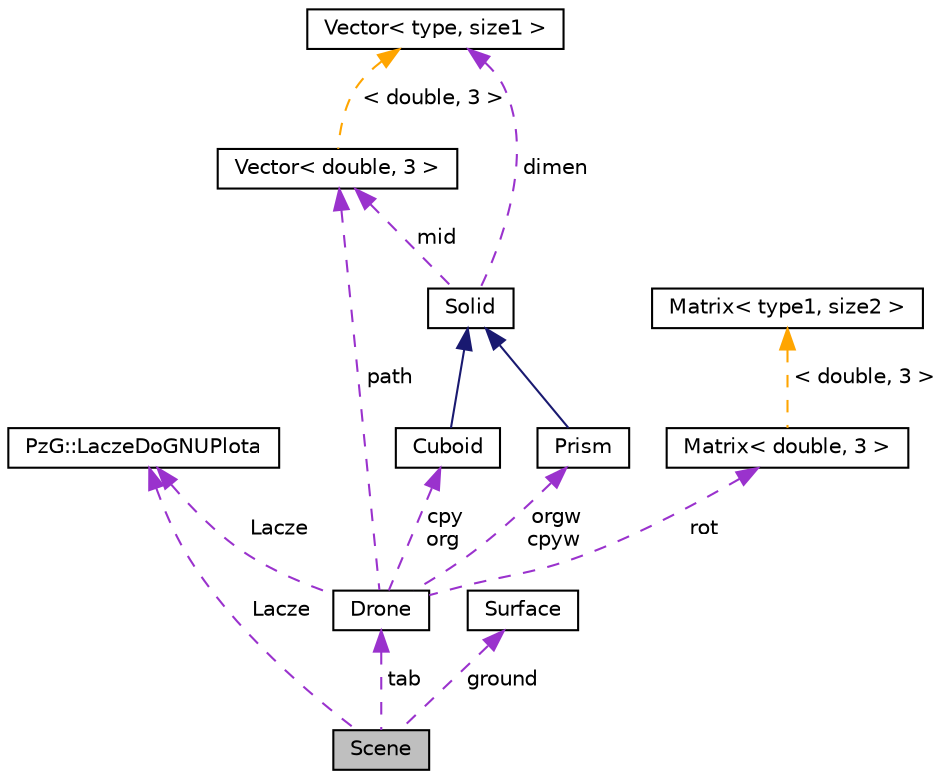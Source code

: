 digraph "Scene"
{
 // LATEX_PDF_SIZE
  edge [fontname="Helvetica",fontsize="10",labelfontname="Helvetica",labelfontsize="10"];
  node [fontname="Helvetica",fontsize="10",shape=record];
  Node1 [label="Scene",height=0.2,width=0.4,color="black", fillcolor="grey75", style="filled", fontcolor="black",tooltip=" "];
  Node2 -> Node1 [dir="back",color="darkorchid3",fontsize="10",style="dashed",label=" Lacze" ,fontname="Helvetica"];
  Node2 [label="PzG::LaczeDoGNUPlota",height=0.2,width=0.4,color="black", fillcolor="white", style="filled",URL="$class_pz_g_1_1_lacze_do_g_n_u_plota.html",tooltip="Klasa realizuje interfejs do programu GNUPlot."];
  Node3 -> Node1 [dir="back",color="darkorchid3",fontsize="10",style="dashed",label=" tab" ,fontname="Helvetica"];
  Node3 [label="Drone",height=0.2,width=0.4,color="black", fillcolor="white", style="filled",URL="$class_drone.html",tooltip=" "];
  Node2 -> Node3 [dir="back",color="darkorchid3",fontsize="10",style="dashed",label=" Lacze" ,fontname="Helvetica"];
  Node4 -> Node3 [dir="back",color="darkorchid3",fontsize="10",style="dashed",label=" path" ,fontname="Helvetica"];
  Node4 [label="Vector\< double, 3 \>",height=0.2,width=0.4,color="black", fillcolor="white", style="filled",URL="$class_vector.html",tooltip=" "];
  Node5 -> Node4 [dir="back",color="orange",fontsize="10",style="dashed",label=" \< double, 3 \>" ,fontname="Helvetica"];
  Node5 [label="Vector\< type, size1 \>",height=0.2,width=0.4,color="black", fillcolor="white", style="filled",URL="$class_vector.html",tooltip=" "];
  Node6 -> Node3 [dir="back",color="darkorchid3",fontsize="10",style="dashed",label=" cpy\norg" ,fontname="Helvetica"];
  Node6 [label="Cuboid",height=0.2,width=0.4,color="black", fillcolor="white", style="filled",URL="$class_cuboid.html",tooltip=" "];
  Node7 -> Node6 [dir="back",color="midnightblue",fontsize="10",style="solid",fontname="Helvetica"];
  Node7 [label="Solid",height=0.2,width=0.4,color="black", fillcolor="white", style="filled",URL="$class_solid.html",tooltip=" "];
  Node5 -> Node7 [dir="back",color="darkorchid3",fontsize="10",style="dashed",label=" dimen" ,fontname="Helvetica"];
  Node4 -> Node7 [dir="back",color="darkorchid3",fontsize="10",style="dashed",label=" mid" ,fontname="Helvetica"];
  Node8 -> Node3 [dir="back",color="darkorchid3",fontsize="10",style="dashed",label=" rot" ,fontname="Helvetica"];
  Node8 [label="Matrix\< double, 3 \>",height=0.2,width=0.4,color="black", fillcolor="white", style="filled",URL="$class_matrix.html",tooltip=" "];
  Node9 -> Node8 [dir="back",color="orange",fontsize="10",style="dashed",label=" \< double, 3 \>" ,fontname="Helvetica"];
  Node9 [label="Matrix\< type1, size2 \>",height=0.2,width=0.4,color="black", fillcolor="white", style="filled",URL="$class_matrix.html",tooltip=" "];
  Node10 -> Node3 [dir="back",color="darkorchid3",fontsize="10",style="dashed",label=" orgw\ncpyw" ,fontname="Helvetica"];
  Node10 [label="Prism",height=0.2,width=0.4,color="black", fillcolor="white", style="filled",URL="$class_prism.html",tooltip=" "];
  Node7 -> Node10 [dir="back",color="midnightblue",fontsize="10",style="solid",fontname="Helvetica"];
  Node11 -> Node1 [dir="back",color="darkorchid3",fontsize="10",style="dashed",label=" ground" ,fontname="Helvetica"];
  Node11 [label="Surface",height=0.2,width=0.4,color="black", fillcolor="white", style="filled",URL="$class_surface.html",tooltip=" "];
}
